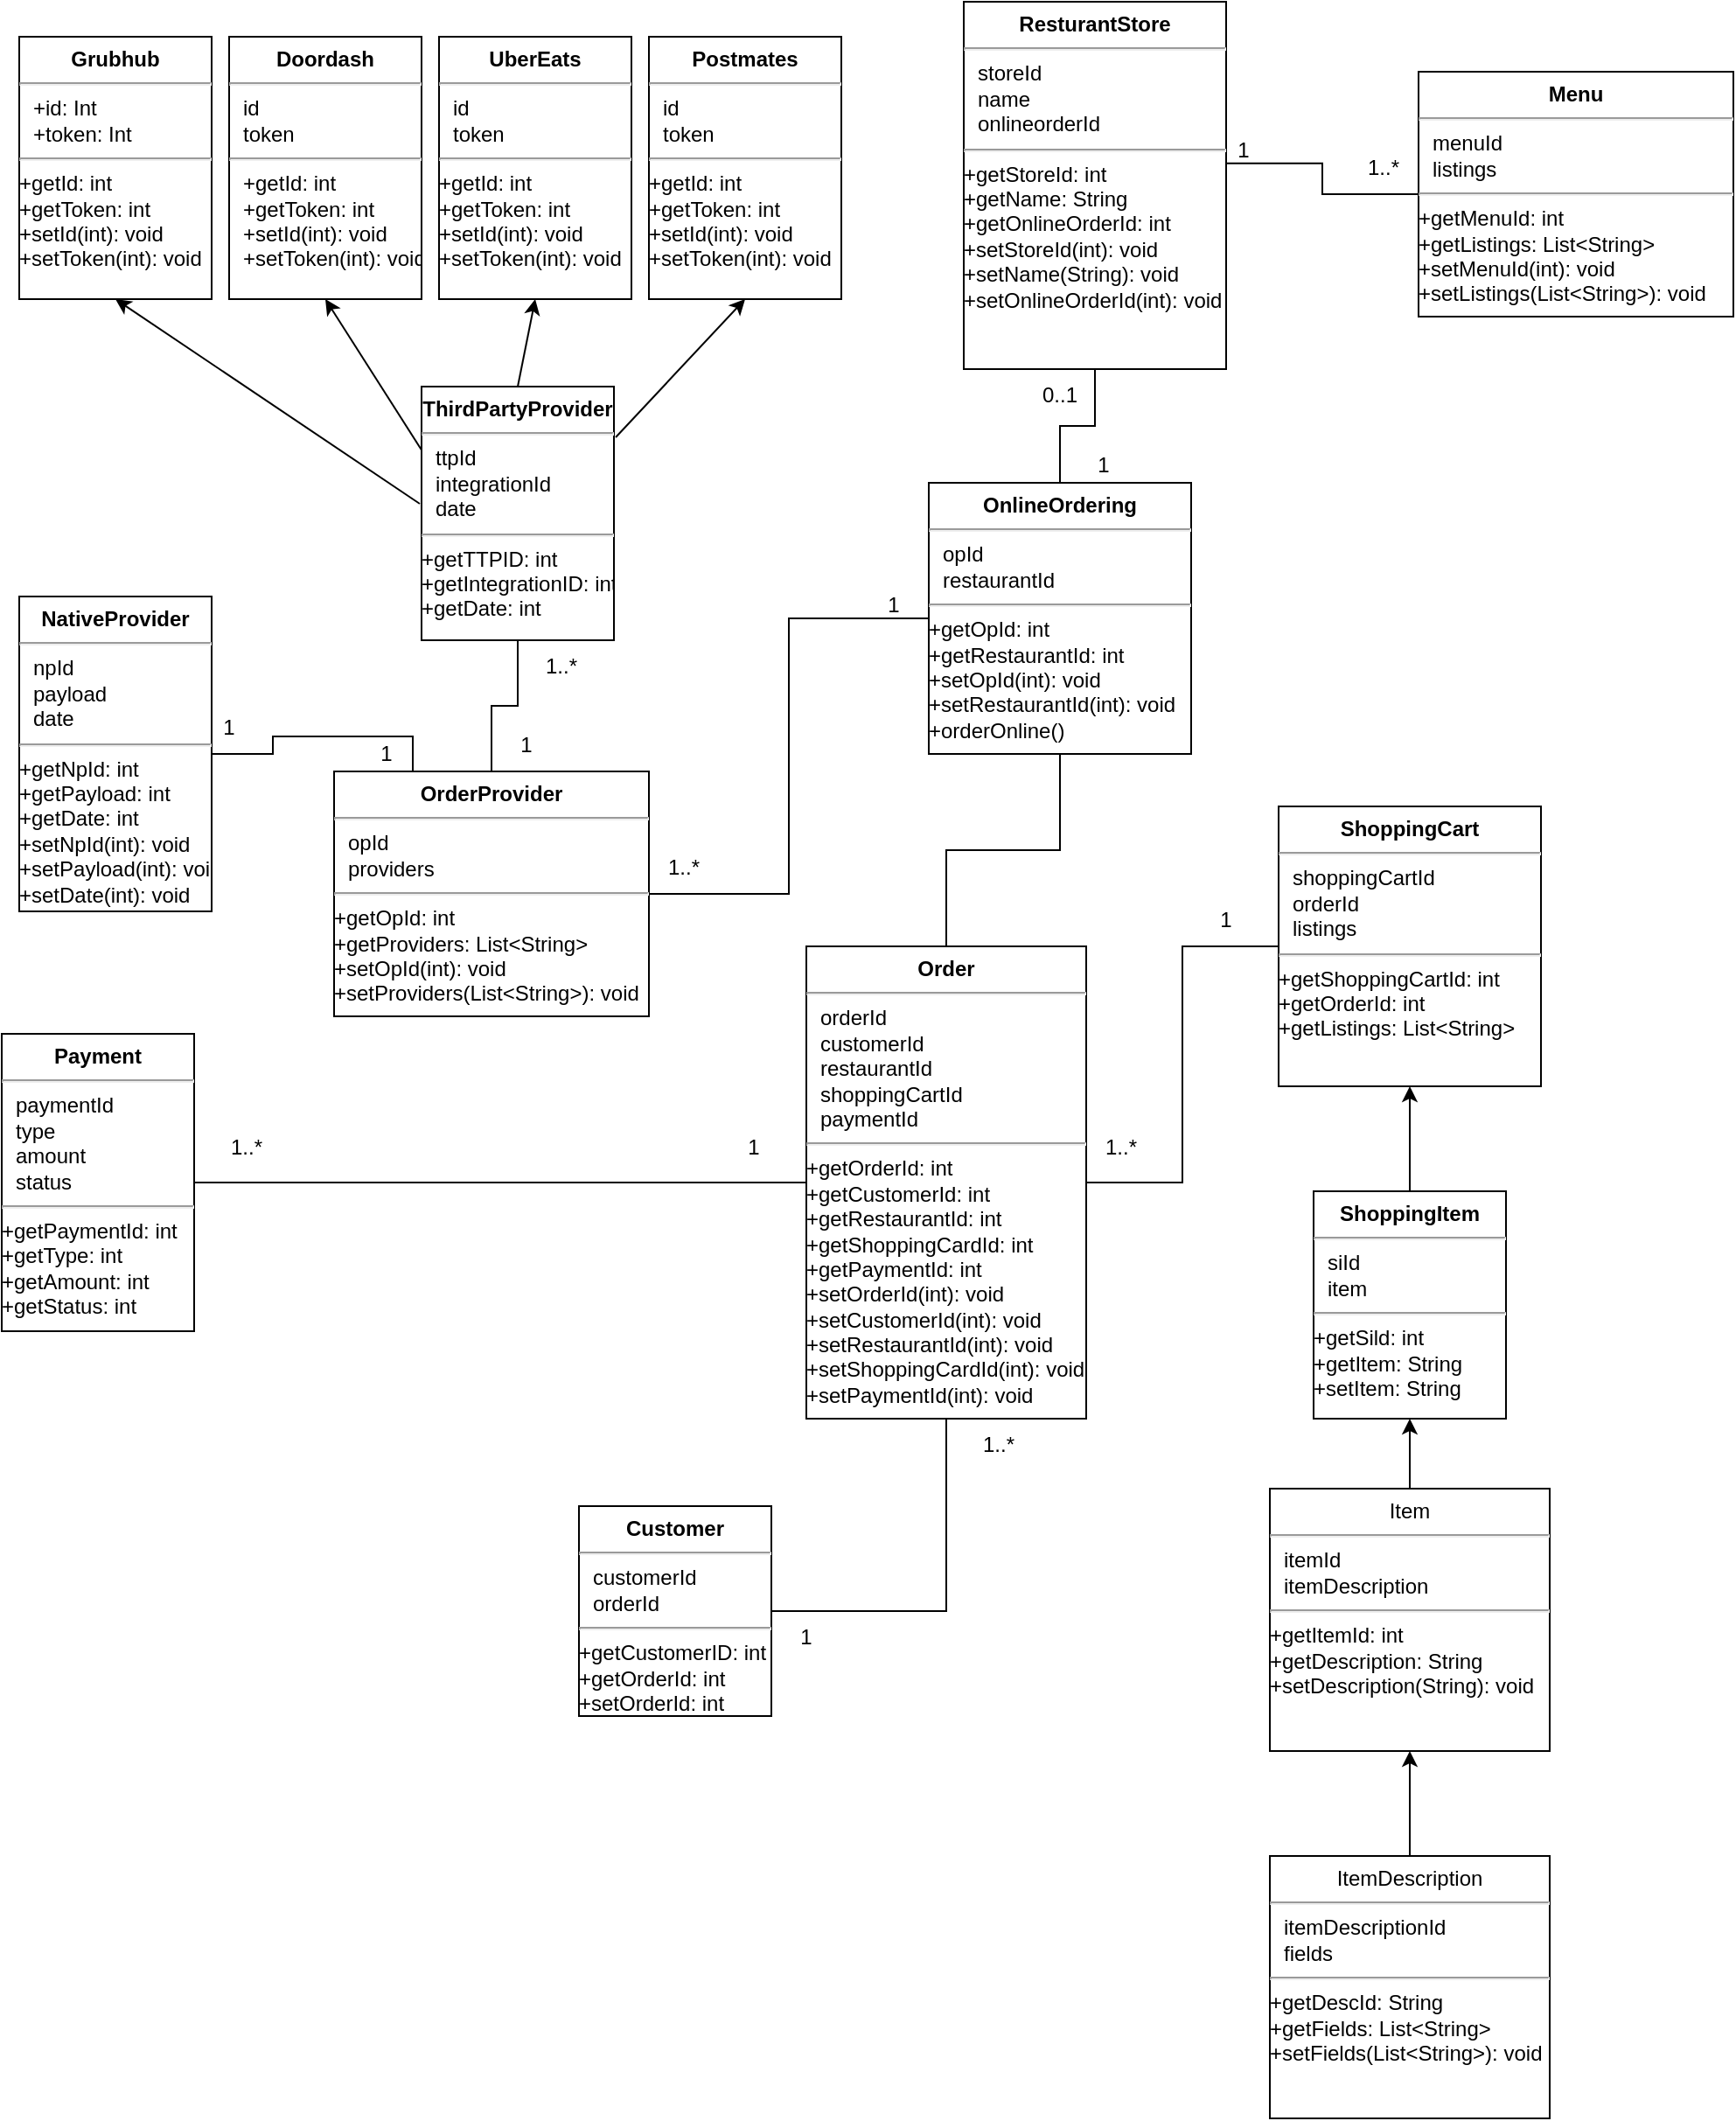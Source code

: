 <mxfile version="17.4.2" type="device"><diagram id="uSkQjo1lmY1nQPpqTaEt" name="Page-1"><mxGraphModel dx="1426" dy="769" grid="1" gridSize="10" guides="1" tooltips="1" connect="1" arrows="1" fold="1" page="1" pageScale="1" pageWidth="850" pageHeight="1100" math="0" shadow="0"><root><mxCell id="0"/><mxCell id="1" parent="0"/><mxCell id="JSDhW0EyTWhccHVsvBFi-1" style="edgeStyle=orthogonalEdgeStyle;rounded=0;orthogonalLoop=1;jettySize=auto;html=1;endArrow=none;endFill=0;" edge="1" parent="1" source="JSDhW0EyTWhccHVsvBFi-2" target="JSDhW0EyTWhccHVsvBFi-12"><mxGeometry relative="1" as="geometry"/></mxCell><mxCell id="JSDhW0EyTWhccHVsvBFi-2" value="&lt;p style=&quot;margin: 0px ; margin-top: 6px ; text-align: center&quot;&gt;&lt;b&gt;ThirdPartyProvider&lt;/b&gt;&lt;br&gt;&lt;/p&gt;&lt;hr&gt;&lt;p style=&quot;margin: 0px ; margin-left: 8px&quot;&gt;ttpId&lt;/p&gt;&lt;p style=&quot;margin: 0px ; margin-left: 8px&quot;&gt;integrationId&lt;br&gt;&lt;/p&gt;&lt;p style=&quot;margin: 0px ; margin-left: 8px&quot;&gt;date&lt;br&gt;&lt;/p&gt;&lt;hr&gt;+getTTPID: int&lt;br&gt;+getIntegrationID: int&lt;br&gt;+getDate: int&lt;br&gt;&lt;p style=&quot;margin: 0px ; margin-left: 8px&quot;&gt;&lt;br&gt;&lt;/p&gt;" style="align=left;overflow=fill;html=1;dropTarget=0;" vertex="1" parent="1"><mxGeometry x="290" y="390" width="110" height="145" as="geometry"/></mxCell><mxCell id="JSDhW0EyTWhccHVsvBFi-4" value="&lt;p style=&quot;margin: 0px ; margin-top: 6px ; text-align: center&quot;&gt;&lt;b&gt;Grubhub&lt;/b&gt;&lt;br&gt;&lt;/p&gt;&lt;hr&gt;&lt;p style=&quot;margin: 0px ; margin-left: 8px&quot;&gt;+id: Int&lt;/p&gt;&lt;p style=&quot;margin: 0px ; margin-left: 8px&quot;&gt;+token: Int&lt;br&gt;&lt;/p&gt;&lt;hr&gt;+getId: int&lt;br&gt;+getToken: int&lt;br&gt;+setId(int): void&lt;br&gt;+setToken(int): void" style="align=left;overflow=fill;html=1;dropTarget=0;" vertex="1" parent="1"><mxGeometry x="60" y="190" width="110" height="150" as="geometry"/></mxCell><mxCell id="JSDhW0EyTWhccHVsvBFi-6" value="&lt;p style=&quot;margin: 0px ; margin-top: 6px ; text-align: center&quot;&gt;&lt;b&gt;Doordash&lt;/b&gt;&lt;br&gt;&lt;/p&gt;&lt;hr&gt;&lt;p style=&quot;margin: 0px ; margin-left: 8px&quot;&gt;id&lt;/p&gt;&lt;p style=&quot;margin: 0px ; margin-left: 8px&quot;&gt;token&lt;br&gt;&lt;/p&gt;&lt;hr&gt;&lt;p style=&quot;margin: 0px ; margin-left: 8px&quot;&gt;+getId: int&lt;br&gt;+getToken: int&lt;br&gt;&lt;/p&gt;&lt;p style=&quot;margin: 0px ; margin-left: 8px&quot;&gt;+setId(int): void&lt;br&gt;+setToken(int): void&lt;br&gt;&lt;/p&gt;" style="align=left;overflow=fill;html=1;dropTarget=0;" vertex="1" parent="1"><mxGeometry x="180" y="190" width="110" height="150" as="geometry"/></mxCell><mxCell id="JSDhW0EyTWhccHVsvBFi-8" value="&lt;p style=&quot;margin: 0px ; margin-top: 6px ; text-align: center&quot;&gt;&lt;b&gt;UberEats&lt;/b&gt;&lt;br&gt;&lt;/p&gt;&lt;hr&gt;&lt;p style=&quot;margin: 0px ; margin-left: 8px&quot;&gt;id&lt;/p&gt;&lt;p style=&quot;margin: 0px ; margin-left: 8px&quot;&gt;token&lt;br&gt;&lt;/p&gt;&lt;hr&gt;+getId: int&lt;br&gt;+getToken: int&lt;br&gt;+setId(int): void&lt;br&gt;+setToken(int): void&lt;br&gt;&lt;p style=&quot;margin: 0px ; margin-left: 8px&quot;&gt;&lt;br&gt;&lt;/p&gt;" style="align=left;overflow=fill;html=1;dropTarget=0;" vertex="1" parent="1"><mxGeometry x="300" y="190" width="110" height="150" as="geometry"/></mxCell><mxCell id="JSDhW0EyTWhccHVsvBFi-10" value="&lt;p style=&quot;margin: 0px ; margin-top: 6px ; text-align: center&quot;&gt;&lt;b&gt;Postmates&lt;/b&gt;&lt;br&gt;&lt;/p&gt;&lt;hr&gt;&lt;p style=&quot;margin: 0px ; margin-left: 8px&quot;&gt;id&lt;/p&gt;&lt;p style=&quot;margin: 0px ; margin-left: 8px&quot;&gt;token&lt;br&gt;&lt;/p&gt;&lt;hr&gt;+getId: int&lt;br&gt;+getToken: int&lt;br&gt;+setId(int): void&lt;br&gt;+setToken(int): void&lt;br&gt;&lt;p style=&quot;margin: 0px ; margin-left: 8px&quot;&gt;&lt;br&gt;&lt;/p&gt;" style="align=left;overflow=fill;html=1;dropTarget=0;" vertex="1" parent="1"><mxGeometry x="420" y="190" width="110" height="150" as="geometry"/></mxCell><mxCell id="JSDhW0EyTWhccHVsvBFi-11" style="edgeStyle=orthogonalEdgeStyle;rounded=0;orthogonalLoop=1;jettySize=auto;html=1;endArrow=none;endFill=0;entryX=0;entryY=0.5;entryDx=0;entryDy=0;" edge="1" parent="1" source="JSDhW0EyTWhccHVsvBFi-12" target="JSDhW0EyTWhccHVsvBFi-15"><mxGeometry relative="1" as="geometry"><mxPoint x="420" y="550" as="targetPoint"/></mxGeometry></mxCell><mxCell id="JSDhW0EyTWhccHVsvBFi-12" value="&lt;p style=&quot;margin: 0px ; margin-top: 6px ; text-align: center&quot;&gt;&lt;b&gt;OrderProvider&lt;/b&gt;&lt;br&gt;&lt;/p&gt;&lt;hr&gt;&lt;p style=&quot;margin: 0px ; margin-left: 8px&quot;&gt;opId&lt;/p&gt;&lt;p style=&quot;margin: 0px ; margin-left: 8px&quot;&gt;providers&lt;br&gt;&lt;/p&gt;&lt;hr&gt;+getOpId: int&lt;br&gt;+getProviders: List&amp;lt;String&amp;gt;&lt;br&gt;+setOpId(int): void&lt;br&gt;+setProviders(List&amp;lt;String&amp;gt;): void&lt;br&gt;&lt;p style=&quot;margin: 0px ; margin-left: 8px&quot;&gt;&lt;br&gt;&lt;/p&gt;" style="align=left;overflow=fill;html=1;dropTarget=0;" vertex="1" parent="1"><mxGeometry x="240" y="610" width="180" height="140" as="geometry"/></mxCell><mxCell id="JSDhW0EyTWhccHVsvBFi-13" style="edgeStyle=orthogonalEdgeStyle;rounded=0;orthogonalLoop=1;jettySize=auto;html=1;entryX=0.25;entryY=0;entryDx=0;entryDy=0;endArrow=none;endFill=0;" edge="1" parent="1" source="JSDhW0EyTWhccHVsvBFi-14" target="JSDhW0EyTWhccHVsvBFi-12"><mxGeometry relative="1" as="geometry"/></mxCell><mxCell id="JSDhW0EyTWhccHVsvBFi-14" value="&lt;p style=&quot;margin: 0px ; margin-top: 6px ; text-align: center&quot;&gt;&lt;b&gt;NativeProvider&lt;/b&gt;&lt;br&gt;&lt;/p&gt;&lt;hr&gt;&lt;p style=&quot;margin: 0px ; margin-left: 8px&quot;&gt;npId&lt;/p&gt;&lt;p style=&quot;margin: 0px ; margin-left: 8px&quot;&gt;payload&lt;/p&gt;&lt;p style=&quot;margin: 0px ; margin-left: 8px&quot;&gt;date&lt;/p&gt;&lt;hr&gt;+getNpId: int&lt;br&gt;+getPayload: int&lt;br&gt;+getDate: int&lt;br&gt;+setNpId(int): void&lt;br&gt;+setPayload(int): void&lt;br&gt;+setDate(int): void&lt;br&gt;&lt;p style=&quot;margin: 0px ; margin-left: 8px&quot;&gt;&lt;br&gt;&lt;/p&gt;" style="align=left;overflow=fill;html=1;dropTarget=0;" vertex="1" parent="1"><mxGeometry x="60" y="510" width="110" height="180" as="geometry"/></mxCell><mxCell id="JSDhW0EyTWhccHVsvBFi-15" value="&lt;p style=&quot;margin: 0px ; margin-top: 6px ; text-align: center&quot;&gt;&lt;b&gt;OnlineOrdering&lt;/b&gt;&lt;br&gt;&lt;/p&gt;&lt;hr&gt;&lt;p style=&quot;margin: 0px ; margin-left: 8px&quot;&gt;opId&lt;/p&gt;&lt;p style=&quot;margin: 0px ; margin-left: 8px&quot;&gt;restaurantId&lt;/p&gt;&lt;hr&gt;+getOpId: int&lt;br&gt;+getRestaurantId: int&lt;br&gt;+setOpId(int): void&lt;br&gt;+setRestaurantId(int): void&lt;br&gt;+orderOnline()&lt;br&gt;&lt;p style=&quot;margin: 0px 0px 0px 8px&quot;&gt;&lt;br&gt;&lt;/p&gt;&lt;p style=&quot;margin: 0px 0px 0px 8px&quot;&gt;&lt;br&gt;&lt;/p&gt;&lt;p style=&quot;margin: 0px ; margin-left: 8px&quot;&gt;&lt;br&gt;&lt;/p&gt;&lt;p style=&quot;margin: 0px ; margin-left: 8px&quot;&gt;&lt;br&gt;&lt;/p&gt;" style="align=left;overflow=fill;html=1;dropTarget=0;" vertex="1" parent="1"><mxGeometry x="580" y="445" width="150" height="155" as="geometry"/></mxCell><mxCell id="JSDhW0EyTWhccHVsvBFi-16" style="edgeStyle=orthogonalEdgeStyle;rounded=0;orthogonalLoop=1;jettySize=auto;html=1;endArrow=none;endFill=0;" edge="1" parent="1" source="JSDhW0EyTWhccHVsvBFi-17" target="JSDhW0EyTWhccHVsvBFi-15"><mxGeometry relative="1" as="geometry"/></mxCell><mxCell id="JSDhW0EyTWhccHVsvBFi-17" value="&lt;p style=&quot;margin: 0px ; margin-top: 6px ; text-align: center&quot;&gt;&lt;b&gt;ResturantStore&lt;/b&gt;&lt;br&gt;&lt;/p&gt;&lt;hr&gt;&lt;p style=&quot;margin: 0px ; margin-left: 8px&quot;&gt;storeId&lt;/p&gt;&lt;p style=&quot;margin: 0px ; margin-left: 8px&quot;&gt;name&lt;/p&gt;&lt;p style=&quot;margin: 0px ; margin-left: 8px&quot;&gt;onlineorderId&lt;br&gt;&lt;/p&gt;&lt;hr&gt;+getStoreId: int&lt;br&gt;+getName: String&lt;br&gt;+getOnlineOrderId: int&lt;br&gt;+setStoreId(int): void&lt;br&gt;+setName(String): void&lt;br&gt;+setOnlineOrderId(int): void" style="align=left;overflow=fill;html=1;dropTarget=0;" vertex="1" parent="1"><mxGeometry x="600" y="170" width="150" height="210" as="geometry"/></mxCell><mxCell id="JSDhW0EyTWhccHVsvBFi-18" style="edgeStyle=orthogonalEdgeStyle;rounded=0;orthogonalLoop=1;jettySize=auto;html=1;entryX=1;entryY=0.44;entryDx=0;entryDy=0;entryPerimeter=0;endArrow=none;endFill=0;" edge="1" parent="1" source="JSDhW0EyTWhccHVsvBFi-19" target="JSDhW0EyTWhccHVsvBFi-17"><mxGeometry relative="1" as="geometry"/></mxCell><mxCell id="JSDhW0EyTWhccHVsvBFi-19" value="&lt;p style=&quot;margin: 0px ; margin-top: 6px ; text-align: center&quot;&gt;&lt;b&gt;Menu&lt;/b&gt;&lt;br&gt;&lt;/p&gt;&lt;hr&gt;&lt;p style=&quot;margin: 0px ; margin-left: 8px&quot;&gt;menuId&lt;/p&gt;&lt;p style=&quot;margin: 0px ; margin-left: 8px&quot;&gt;listings&lt;br&gt;&lt;/p&gt;&lt;hr&gt;+getMenuId: int&lt;br&gt;+getListings: List&amp;lt;String&amp;gt;&lt;br&gt;+setMenuId(int): void&lt;br&gt;+setListings(List&amp;lt;String&amp;gt;): void" style="align=left;overflow=fill;html=1;dropTarget=0;" vertex="1" parent="1"><mxGeometry x="860" y="210" width="180" height="140" as="geometry"/></mxCell><mxCell id="JSDhW0EyTWhccHVsvBFi-21" value="&lt;p style=&quot;margin: 0px ; margin-top: 6px ; text-align: center&quot;&gt;&lt;b&gt;ShoppingItem&lt;/b&gt;&lt;br&gt;&lt;/p&gt;&lt;hr&gt;&lt;p style=&quot;margin: 0px ; margin-left: 8px&quot;&gt;siId&lt;/p&gt;&lt;p style=&quot;margin: 0px ; margin-left: 8px&quot;&gt;item&lt;br&gt;&lt;/p&gt;&lt;hr&gt;+getSild: int&lt;br&gt;+getItem: String&lt;br&gt;+setItem: String" style="align=left;overflow=fill;html=1;dropTarget=0;" vertex="1" parent="1"><mxGeometry x="800" y="850" width="110" height="130" as="geometry"/></mxCell><mxCell id="JSDhW0EyTWhccHVsvBFi-22" value="&lt;p style=&quot;margin: 0px ; margin-top: 6px ; text-align: center&quot;&gt;&lt;b&gt;ShoppingCart&lt;/b&gt;&lt;br&gt;&lt;/p&gt;&lt;hr&gt;&lt;p style=&quot;margin: 0px ; margin-left: 8px&quot;&gt;shoppingCartId&lt;br&gt;&lt;/p&gt;&lt;p style=&quot;margin: 0px ; margin-left: 8px&quot;&gt;orderId&lt;/p&gt;&lt;p style=&quot;margin: 0px ; margin-left: 8px&quot;&gt;listings&lt;br&gt;&lt;/p&gt;&lt;hr&gt;+getShoppingCartId: int&lt;br&gt;+getOrderId: int&lt;br&gt;+getListings: List&amp;lt;String&amp;gt;&lt;br&gt;&lt;p style=&quot;margin: 0px ; margin-left: 8px&quot;&gt;&lt;br&gt;&lt;/p&gt;" style="align=left;overflow=fill;html=1;dropTarget=0;" vertex="1" parent="1"><mxGeometry x="780" y="630" width="150" height="160" as="geometry"/></mxCell><mxCell id="JSDhW0EyTWhccHVsvBFi-23" style="edgeStyle=orthogonalEdgeStyle;rounded=0;orthogonalLoop=1;jettySize=auto;html=1;entryX=0.5;entryY=1;entryDx=0;entryDy=0;endArrow=none;endFill=0;" edge="1" parent="1" source="JSDhW0EyTWhccHVsvBFi-25" target="JSDhW0EyTWhccHVsvBFi-15"><mxGeometry relative="1" as="geometry"/></mxCell><mxCell id="JSDhW0EyTWhccHVsvBFi-24" style="edgeStyle=orthogonalEdgeStyle;rounded=0;orthogonalLoop=1;jettySize=auto;html=1;entryX=0;entryY=0.5;entryDx=0;entryDy=0;endArrow=none;endFill=0;" edge="1" parent="1" source="JSDhW0EyTWhccHVsvBFi-25" target="JSDhW0EyTWhccHVsvBFi-22"><mxGeometry relative="1" as="geometry"/></mxCell><mxCell id="JSDhW0EyTWhccHVsvBFi-25" value="&lt;p style=&quot;margin: 0px ; margin-top: 6px ; text-align: center&quot;&gt;&lt;b&gt;Order&lt;/b&gt;&lt;br&gt;&lt;/p&gt;&lt;hr&gt;&lt;p style=&quot;margin: 0px ; margin-left: 8px&quot;&gt;orderId&lt;/p&gt;&lt;p style=&quot;margin: 0px ; margin-left: 8px&quot;&gt;customerId&lt;br&gt;&lt;/p&gt;&lt;p style=&quot;margin: 0px ; margin-left: 8px&quot;&gt;restaurantId&lt;/p&gt;&lt;p style=&quot;margin: 0px ; margin-left: 8px&quot;&gt;shoppingCartId&lt;/p&gt;&lt;p style=&quot;margin: 0px ; margin-left: 8px&quot;&gt;paymentId&lt;br&gt;&lt;/p&gt;&lt;hr&gt;+getOrderId: int&lt;br&gt;+getCustomerId: int&lt;br&gt;+getRestaurantId: int&lt;br&gt;+getShoppingCardId: int&lt;br&gt;+getPaymentId: int&lt;br&gt;+setOrderId(int): void&lt;br&gt;+setCustomerId(int): void&lt;br&gt;+setRestaurantId(int): void&lt;br&gt;+setShoppingCardId(int): void&lt;br&gt;+setPaymentId(int): void&lt;br&gt;&lt;p style=&quot;margin: 0px ; margin-left: 8px&quot;&gt;&lt;br&gt;&lt;/p&gt;" style="align=left;overflow=fill;html=1;dropTarget=0;" vertex="1" parent="1"><mxGeometry x="510" y="710" width="160" height="270" as="geometry"/></mxCell><mxCell id="JSDhW0EyTWhccHVsvBFi-26" style="edgeStyle=orthogonalEdgeStyle;rounded=0;orthogonalLoop=1;jettySize=auto;html=1;entryX=0.5;entryY=1;entryDx=0;entryDy=0;endArrow=none;endFill=0;" edge="1" parent="1" source="JSDhW0EyTWhccHVsvBFi-27" target="JSDhW0EyTWhccHVsvBFi-25"><mxGeometry relative="1" as="geometry"/></mxCell><mxCell id="JSDhW0EyTWhccHVsvBFi-27" value="&lt;p style=&quot;margin: 0px ; margin-top: 6px ; text-align: center&quot;&gt;&lt;b&gt;Customer&lt;/b&gt;&lt;br&gt;&lt;/p&gt;&lt;hr&gt;&lt;p style=&quot;margin: 0px ; margin-left: 8px&quot;&gt;customerId&lt;/p&gt;&lt;p style=&quot;margin: 0px ; margin-left: 8px&quot;&gt;orderId&lt;br&gt;&lt;/p&gt;&lt;hr&gt;+getCustomerID: int&lt;br&gt;+getOrderId: int&lt;br&gt;+setOrderId: int&lt;br&gt;&lt;p style=&quot;margin: 0px ; margin-left: 8px&quot;&gt;&lt;br&gt;&lt;/p&gt;" style="align=left;overflow=fill;html=1;dropTarget=0;" vertex="1" parent="1"><mxGeometry x="380" y="1030" width="110" height="120" as="geometry"/></mxCell><mxCell id="JSDhW0EyTWhccHVsvBFi-28" style="edgeStyle=orthogonalEdgeStyle;rounded=0;orthogonalLoop=1;jettySize=auto;html=1;entryX=0;entryY=0.5;entryDx=0;entryDy=0;endArrow=none;endFill=0;" edge="1" parent="1" source="JSDhW0EyTWhccHVsvBFi-29" target="JSDhW0EyTWhccHVsvBFi-25"><mxGeometry relative="1" as="geometry"/></mxCell><mxCell id="JSDhW0EyTWhccHVsvBFi-29" value="&lt;p style=&quot;margin: 0px ; margin-top: 6px ; text-align: center&quot;&gt;&lt;b&gt;Payment&lt;/b&gt;&lt;br&gt;&lt;/p&gt;&lt;hr&gt;&lt;p style=&quot;margin: 0px ; margin-left: 8px&quot;&gt;paymentId&lt;/p&gt;&lt;p style=&quot;margin: 0px ; margin-left: 8px&quot;&gt;type&lt;/p&gt;&lt;p style=&quot;margin: 0px ; margin-left: 8px&quot;&gt;amount&lt;/p&gt;&lt;p style=&quot;margin: 0px ; margin-left: 8px&quot;&gt;status&lt;br&gt;&lt;/p&gt;&lt;hr&gt;+getPaymentId: int&lt;br&gt;+getType: int&lt;br&gt;+getAmount: int&lt;br&gt;+getStatus: int&lt;br&gt;&lt;p style=&quot;margin: 0px ; margin-left: 8px&quot;&gt;&lt;br&gt;&lt;/p&gt;" style="align=left;overflow=fill;html=1;dropTarget=0;" vertex="1" parent="1"><mxGeometry x="50" y="760" width="110" height="170" as="geometry"/></mxCell><mxCell id="JSDhW0EyTWhccHVsvBFi-31" value="&lt;p style=&quot;margin: 0px ; margin-top: 6px ; text-align: center&quot;&gt;Item&lt;br&gt;&lt;/p&gt;&lt;hr&gt;&lt;p style=&quot;margin: 0px ; margin-left: 8px&quot;&gt;itemId&lt;/p&gt;&lt;p style=&quot;margin: 0px ; margin-left: 8px&quot;&gt;itemDescription&lt;br&gt;&lt;/p&gt;&lt;hr&gt;+getItemId: int&lt;br&gt;+getDescription: String&lt;br&gt;+setDescription(String): void&lt;br&gt;&lt;p style=&quot;margin: 0px ; margin-left: 8px&quot;&gt;&lt;br&gt;&lt;/p&gt;" style="align=left;overflow=fill;html=1;dropTarget=0;" vertex="1" parent="1"><mxGeometry x="775" y="1020" width="160" height="150" as="geometry"/></mxCell><mxCell id="JSDhW0EyTWhccHVsvBFi-33" value="&lt;p style=&quot;margin: 0px ; margin-top: 6px ; text-align: center&quot;&gt;ItemDescription&lt;br&gt;&lt;/p&gt;&lt;hr&gt;&lt;p style=&quot;margin: 0px ; margin-left: 8px&quot;&gt;itemDescriptionId&lt;/p&gt;&lt;p style=&quot;margin: 0px ; margin-left: 8px&quot;&gt;fields&lt;br&gt;&lt;/p&gt;&lt;hr&gt;+getDescId: String&lt;br&gt;+getFields: List&amp;lt;String&amp;gt;&lt;br&gt;+setFields(List&amp;lt;String&amp;gt;): void&lt;br&gt;&lt;p style=&quot;margin: 0px ; margin-left: 8px&quot;&gt;&lt;br&gt;&lt;/p&gt;" style="align=left;overflow=fill;html=1;dropTarget=0;" vertex="1" parent="1"><mxGeometry x="775" y="1230" width="160" height="150" as="geometry"/></mxCell><mxCell id="JSDhW0EyTWhccHVsvBFi-36" value="" style="endArrow=classic;html=1;rounded=0;exitX=0.5;exitY=0;exitDx=0;exitDy=0;entryX=0.5;entryY=1;entryDx=0;entryDy=0;" edge="1" parent="1" source="JSDhW0EyTWhccHVsvBFi-33" target="JSDhW0EyTWhccHVsvBFi-31"><mxGeometry width="50" height="50" relative="1" as="geometry"><mxPoint x="470" y="1060" as="sourcePoint"/><mxPoint x="520" y="1010" as="targetPoint"/></mxGeometry></mxCell><mxCell id="JSDhW0EyTWhccHVsvBFi-37" value="" style="endArrow=classic;html=1;rounded=0;exitX=0.5;exitY=0;exitDx=0;exitDy=0;entryX=0.5;entryY=1;entryDx=0;entryDy=0;" edge="1" parent="1" source="JSDhW0EyTWhccHVsvBFi-31" target="JSDhW0EyTWhccHVsvBFi-21"><mxGeometry width="50" height="50" relative="1" as="geometry"><mxPoint x="720" y="1010" as="sourcePoint"/><mxPoint x="720" y="980" as="targetPoint"/></mxGeometry></mxCell><mxCell id="JSDhW0EyTWhccHVsvBFi-39" value="" style="endArrow=classic;html=1;rounded=0;entryX=0.5;entryY=1;entryDx=0;entryDy=0;exitX=0.5;exitY=0;exitDx=0;exitDy=0;" edge="1" parent="1" source="JSDhW0EyTWhccHVsvBFi-21" target="JSDhW0EyTWhccHVsvBFi-22"><mxGeometry width="50" height="50" relative="1" as="geometry"><mxPoint x="720" y="840" as="sourcePoint"/><mxPoint x="770" y="790" as="targetPoint"/></mxGeometry></mxCell><mxCell id="JSDhW0EyTWhccHVsvBFi-40" value="1..*" style="text;html=1;strokeColor=none;fillColor=none;align=center;verticalAlign=middle;whiteSpace=wrap;rounded=0;" vertex="1" parent="1"><mxGeometry x="160" y="810" width="60" height="30" as="geometry"/></mxCell><mxCell id="JSDhW0EyTWhccHVsvBFi-41" value="1" style="text;html=1;strokeColor=none;fillColor=none;align=center;verticalAlign=middle;whiteSpace=wrap;rounded=0;" vertex="1" parent="1"><mxGeometry x="450" y="810" width="60" height="30" as="geometry"/></mxCell><mxCell id="JSDhW0EyTWhccHVsvBFi-44" value="1" style="text;html=1;strokeColor=none;fillColor=none;align=center;verticalAlign=middle;whiteSpace=wrap;rounded=0;" vertex="1" parent="1"><mxGeometry x="720" y="680" width="60" height="30" as="geometry"/></mxCell><mxCell id="JSDhW0EyTWhccHVsvBFi-45" value="1..*" style="text;html=1;strokeColor=none;fillColor=none;align=center;verticalAlign=middle;whiteSpace=wrap;rounded=0;" vertex="1" parent="1"><mxGeometry x="660" y="810" width="60" height="30" as="geometry"/></mxCell><mxCell id="JSDhW0EyTWhccHVsvBFi-46" value="1..*" style="text;html=1;strokeColor=none;fillColor=none;align=center;verticalAlign=middle;whiteSpace=wrap;rounded=0;" vertex="1" parent="1"><mxGeometry x="810" y="250" width="60" height="30" as="geometry"/></mxCell><mxCell id="JSDhW0EyTWhccHVsvBFi-47" value="1" style="text;html=1;strokeColor=none;fillColor=none;align=center;verticalAlign=middle;whiteSpace=wrap;rounded=0;" vertex="1" parent="1"><mxGeometry x="730" y="240" width="60" height="30" as="geometry"/></mxCell><mxCell id="JSDhW0EyTWhccHVsvBFi-48" value="1" style="text;html=1;strokeColor=none;fillColor=none;align=center;verticalAlign=middle;whiteSpace=wrap;rounded=0;" vertex="1" parent="1"><mxGeometry x="650" y="420" width="60" height="30" as="geometry"/></mxCell><mxCell id="JSDhW0EyTWhccHVsvBFi-49" value="0..1" style="text;html=1;strokeColor=none;fillColor=none;align=center;verticalAlign=middle;whiteSpace=wrap;rounded=0;" vertex="1" parent="1"><mxGeometry x="625" y="380" width="60" height="30" as="geometry"/></mxCell><mxCell id="JSDhW0EyTWhccHVsvBFi-51" value="" style="endArrow=classic;html=1;rounded=0;exitX=-0.009;exitY=0.462;exitDx=0;exitDy=0;exitPerimeter=0;entryX=0.5;entryY=1;entryDx=0;entryDy=0;" edge="1" parent="1" source="JSDhW0EyTWhccHVsvBFi-2" target="JSDhW0EyTWhccHVsvBFi-4"><mxGeometry width="50" height="50" relative="1" as="geometry"><mxPoint x="165" y="440" as="sourcePoint"/><mxPoint x="215" y="390" as="targetPoint"/></mxGeometry></mxCell><mxCell id="JSDhW0EyTWhccHVsvBFi-52" value="" style="endArrow=classic;html=1;rounded=0;exitX=0;exitY=0.25;exitDx=0;exitDy=0;entryX=0.5;entryY=1;entryDx=0;entryDy=0;" edge="1" parent="1" source="JSDhW0EyTWhccHVsvBFi-2" target="JSDhW0EyTWhccHVsvBFi-6"><mxGeometry width="50" height="50" relative="1" as="geometry"><mxPoint x="277" y="420" as="sourcePoint"/><mxPoint x="102.99" y="303.01" as="targetPoint"/></mxGeometry></mxCell><mxCell id="JSDhW0EyTWhccHVsvBFi-53" value="" style="endArrow=classic;html=1;rounded=0;exitX=0.5;exitY=0;exitDx=0;exitDy=0;entryX=0.5;entryY=1;entryDx=0;entryDy=0;" edge="1" parent="1" source="JSDhW0EyTWhccHVsvBFi-2" target="JSDhW0EyTWhccHVsvBFi-8"><mxGeometry width="50" height="50" relative="1" as="geometry"><mxPoint x="345" y="390" as="sourcePoint"/><mxPoint x="290" y="303.75" as="targetPoint"/></mxGeometry></mxCell><mxCell id="JSDhW0EyTWhccHVsvBFi-54" value="" style="endArrow=classic;html=1;rounded=0;exitX=1.009;exitY=0.2;exitDx=0;exitDy=0;entryX=0.5;entryY=1;entryDx=0;entryDy=0;exitPerimeter=0;" edge="1" parent="1" source="JSDhW0EyTWhccHVsvBFi-2" target="JSDhW0EyTWhccHVsvBFi-10"><mxGeometry width="50" height="50" relative="1" as="geometry"><mxPoint x="460" y="410" as="sourcePoint"/><mxPoint x="470" y="360" as="targetPoint"/></mxGeometry></mxCell><mxCell id="JSDhW0EyTWhccHVsvBFi-55" value="1..*" style="text;html=1;strokeColor=none;fillColor=none;align=center;verticalAlign=middle;whiteSpace=wrap;rounded=0;" vertex="1" parent="1"><mxGeometry x="340" y="535" width="60" height="30" as="geometry"/></mxCell><mxCell id="JSDhW0EyTWhccHVsvBFi-56" value="1" style="text;html=1;strokeColor=none;fillColor=none;align=center;verticalAlign=middle;whiteSpace=wrap;rounded=0;" vertex="1" parent="1"><mxGeometry x="320" y="580" width="60" height="30" as="geometry"/></mxCell><mxCell id="JSDhW0EyTWhccHVsvBFi-57" value="1" style="text;html=1;strokeColor=none;fillColor=none;align=center;verticalAlign=middle;whiteSpace=wrap;rounded=0;" vertex="1" parent="1"><mxGeometry x="150" y="570" width="60" height="30" as="geometry"/></mxCell><mxCell id="JSDhW0EyTWhccHVsvBFi-58" value="1" style="text;html=1;strokeColor=none;fillColor=none;align=center;verticalAlign=middle;whiteSpace=wrap;rounded=0;" vertex="1" parent="1"><mxGeometry x="240" y="585" width="60" height="30" as="geometry"/></mxCell><mxCell id="JSDhW0EyTWhccHVsvBFi-59" value="1..*" style="text;html=1;strokeColor=none;fillColor=none;align=center;verticalAlign=middle;whiteSpace=wrap;rounded=0;" vertex="1" parent="1"><mxGeometry x="410" y="650" width="60" height="30" as="geometry"/></mxCell><mxCell id="JSDhW0EyTWhccHVsvBFi-60" value="1" style="text;html=1;strokeColor=none;fillColor=none;align=center;verticalAlign=middle;whiteSpace=wrap;rounded=0;" vertex="1" parent="1"><mxGeometry x="530" y="500" width="60" height="30" as="geometry"/></mxCell><mxCell id="JSDhW0EyTWhccHVsvBFi-61" value="1..*" style="text;html=1;strokeColor=none;fillColor=none;align=center;verticalAlign=middle;whiteSpace=wrap;rounded=0;" vertex="1" parent="1"><mxGeometry x="590" y="980" width="60" height="30" as="geometry"/></mxCell><mxCell id="JSDhW0EyTWhccHVsvBFi-62" value="1" style="text;html=1;strokeColor=none;fillColor=none;align=center;verticalAlign=middle;whiteSpace=wrap;rounded=0;" vertex="1" parent="1"><mxGeometry x="480" y="1090" width="60" height="30" as="geometry"/></mxCell></root></mxGraphModel></diagram></mxfile>